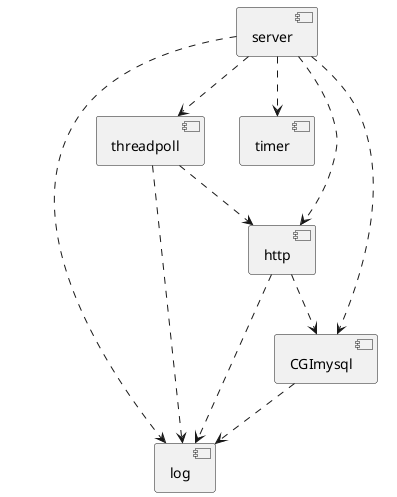 @startuml
component log
component threadpoll
component server
component timer
component CGImysql
component http
CGImysql ..>log
http ..>log
http ..>CGImysql
threadpoll ..>http
threadpoll ..>log 
server ..>http
server ..>threadpoll
server ..>timer
server ..>log
server ..>CGImysql
@enduml
